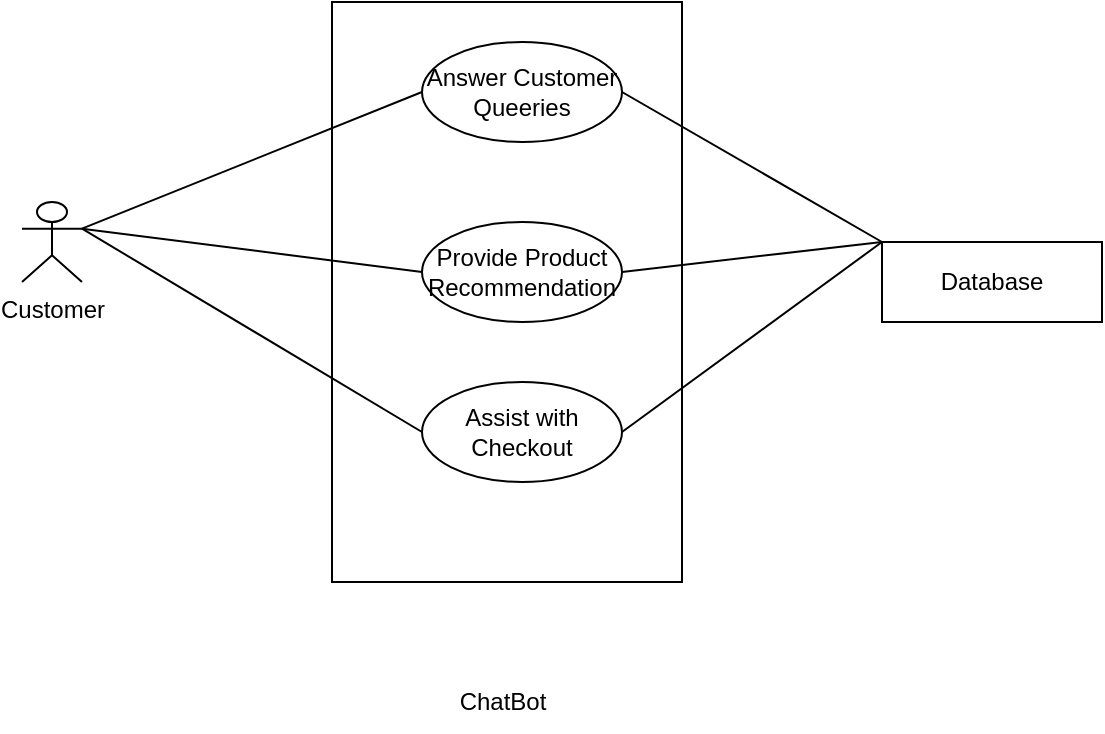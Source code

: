 <mxfile>
    <diagram id="fiO_1JSXNiW82gdfmFOK" name="Page-1">
        <mxGraphModel dx="868" dy="470" grid="1" gridSize="10" guides="1" tooltips="1" connect="1" arrows="1" fold="1" page="1" pageScale="1" pageWidth="850" pageHeight="1100" math="0" shadow="0">
            <root>
                <mxCell id="0"/>
                <mxCell id="1" parent="0"/>
                <mxCell id="2" value="" style="rounded=0;whiteSpace=wrap;html=1;" parent="1" vertex="1">
                    <mxGeometry x="305" y="60" width="175" height="290" as="geometry"/>
                </mxCell>
                <mxCell id="12" style="edgeStyle=none;html=1;exitX=1;exitY=0.5;exitDx=0;exitDy=0;endArrow=none;endFill=0;" parent="1" source="3" edge="1">
                    <mxGeometry relative="1" as="geometry">
                        <mxPoint x="580" y="180" as="targetPoint"/>
                    </mxGeometry>
                </mxCell>
                <mxCell id="3" value="Answer Customer Queeries" style="ellipse;whiteSpace=wrap;html=1;" parent="1" vertex="1">
                    <mxGeometry x="350" y="80" width="100" height="50" as="geometry"/>
                </mxCell>
                <mxCell id="13" style="edgeStyle=none;html=1;exitX=1;exitY=0.5;exitDx=0;exitDy=0;entryX=0;entryY=0;entryDx=0;entryDy=0;endArrow=none;endFill=0;" parent="1" source="4" target="11" edge="1">
                    <mxGeometry relative="1" as="geometry"/>
                </mxCell>
                <mxCell id="4" value="Provide Product Recommendation" style="ellipse;whiteSpace=wrap;html=1;" parent="1" vertex="1">
                    <mxGeometry x="350" y="170" width="100" height="50" as="geometry"/>
                </mxCell>
                <mxCell id="14" style="edgeStyle=none;html=1;exitX=1;exitY=0.5;exitDx=0;exitDy=0;endArrow=none;endFill=0;" parent="1" source="5" edge="1">
                    <mxGeometry relative="1" as="geometry">
                        <mxPoint x="580" y="180" as="targetPoint"/>
                    </mxGeometry>
                </mxCell>
                <mxCell id="5" value="Assist with Checkout" style="ellipse;whiteSpace=wrap;html=1;" parent="1" vertex="1">
                    <mxGeometry x="350" y="250" width="100" height="50" as="geometry"/>
                </mxCell>
                <mxCell id="8" style="edgeStyle=none;html=1;exitX=1;exitY=0.333;exitDx=0;exitDy=0;exitPerimeter=0;entryX=0;entryY=0.5;entryDx=0;entryDy=0;endArrow=none;endFill=0;" parent="1" source="6" target="3" edge="1">
                    <mxGeometry relative="1" as="geometry"/>
                </mxCell>
                <mxCell id="9" style="edgeStyle=none;html=1;exitX=1;exitY=0.333;exitDx=0;exitDy=0;exitPerimeter=0;entryX=0;entryY=0.5;entryDx=0;entryDy=0;endArrow=none;endFill=0;" parent="1" source="6" target="4" edge="1">
                    <mxGeometry relative="1" as="geometry"/>
                </mxCell>
                <mxCell id="10" style="edgeStyle=none;html=1;exitX=1;exitY=0.333;exitDx=0;exitDy=0;exitPerimeter=0;entryX=0;entryY=0.5;entryDx=0;entryDy=0;endArrow=none;endFill=0;" parent="1" source="6" target="5" edge="1">
                    <mxGeometry relative="1" as="geometry"/>
                </mxCell>
                <mxCell id="6" value="Customer" style="shape=umlActor;verticalLabelPosition=bottom;verticalAlign=top;html=1;outlineConnect=0;" parent="1" vertex="1">
                    <mxGeometry x="150" y="160" width="30" height="40" as="geometry"/>
                </mxCell>
                <mxCell id="11" value="Database" style="rounded=0;whiteSpace=wrap;html=1;" parent="1" vertex="1">
                    <mxGeometry x="580" y="180" width="110" height="40" as="geometry"/>
                </mxCell>
                <mxCell id="15" value="ChatBot" style="text;html=1;align=center;verticalAlign=middle;resizable=0;points=[];autosize=1;strokeColor=none;fillColor=none;" vertex="1" parent="1">
                    <mxGeometry x="355" y="395" width="70" height="30" as="geometry"/>
                </mxCell>
            </root>
        </mxGraphModel>
    </diagram>
</mxfile>